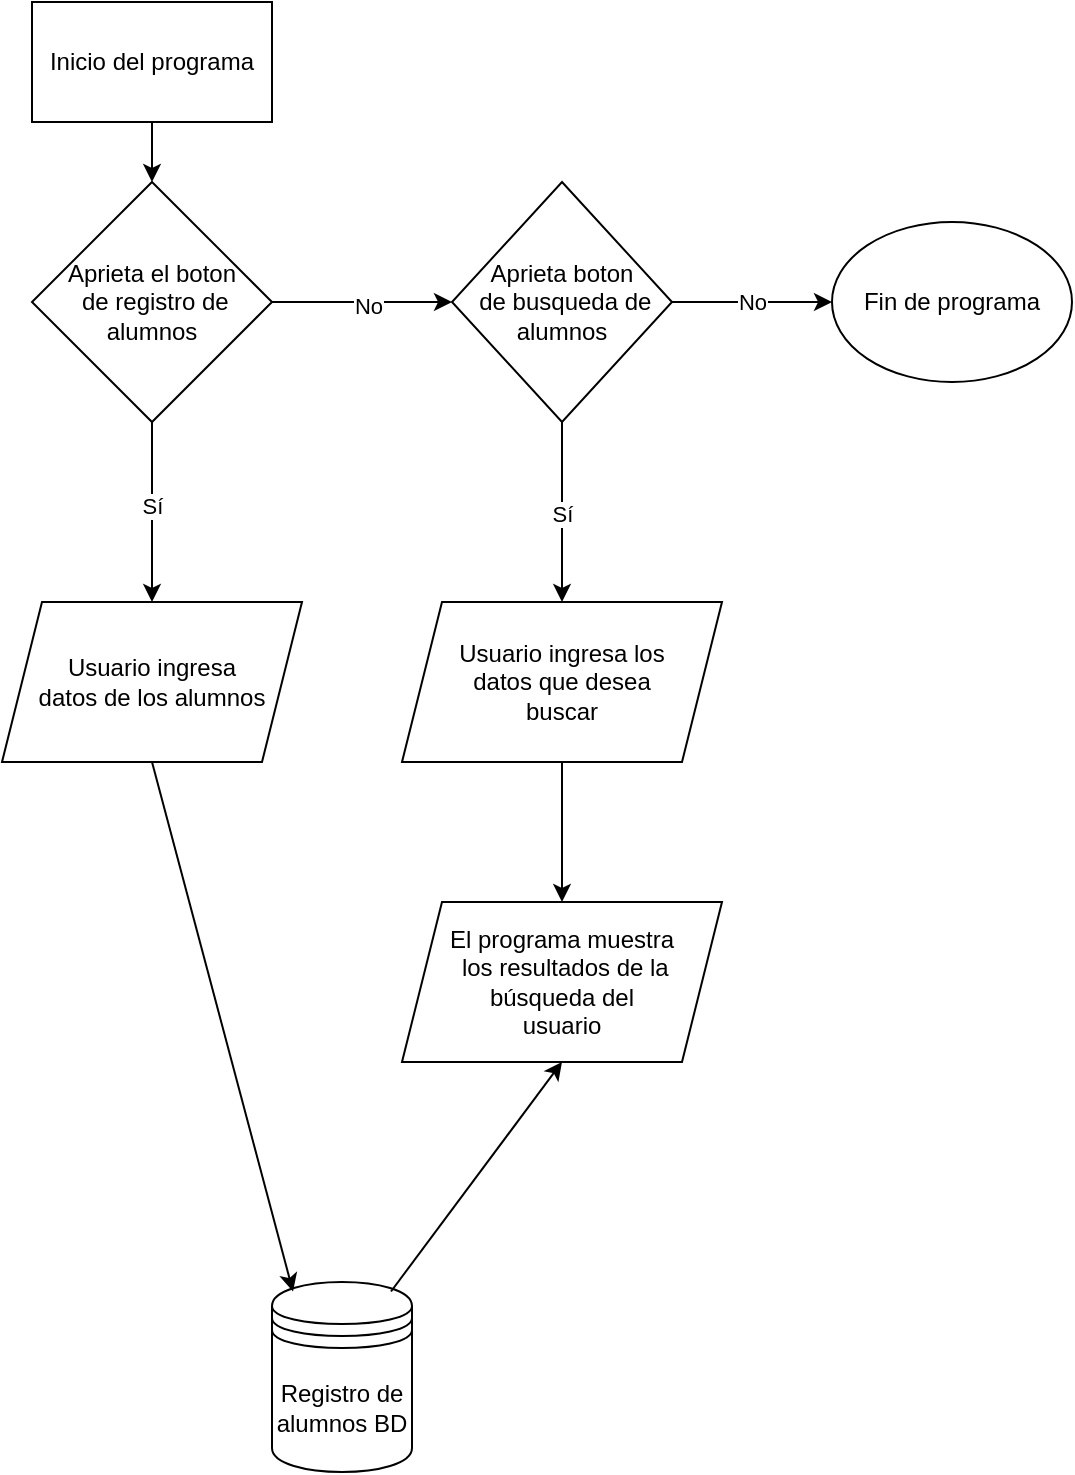 <mxfile version="22.0.8" type="github">
  <diagram name="Página-1" id="WKfGE_DKbpOlmvXQyAlF">
    <mxGraphModel dx="540" dy="489" grid="1" gridSize="10" guides="1" tooltips="1" connect="1" arrows="1" fold="1" page="1" pageScale="1" pageWidth="827" pageHeight="1169" math="0" shadow="0">
      <root>
        <mxCell id="0" />
        <mxCell id="1" parent="0" />
        <mxCell id="1IwwLl-TOFkEu13xddC0-7" value="" style="edgeStyle=orthogonalEdgeStyle;rounded=0;orthogonalLoop=1;jettySize=auto;html=1;" edge="1" parent="1" source="1IwwLl-TOFkEu13xddC0-1" target="1IwwLl-TOFkEu13xddC0-6">
          <mxGeometry relative="1" as="geometry" />
        </mxCell>
        <mxCell id="1IwwLl-TOFkEu13xddC0-1" value="Inicio del programa" style="rounded=0;whiteSpace=wrap;html=1;" vertex="1" parent="1">
          <mxGeometry x="240" y="120" width="120" height="60" as="geometry" />
        </mxCell>
        <mxCell id="1IwwLl-TOFkEu13xddC0-9" value="" style="edgeStyle=orthogonalEdgeStyle;rounded=0;orthogonalLoop=1;jettySize=auto;html=1;" edge="1" parent="1" source="1IwwLl-TOFkEu13xddC0-6" target="1IwwLl-TOFkEu13xddC0-8">
          <mxGeometry relative="1" as="geometry" />
        </mxCell>
        <mxCell id="1IwwLl-TOFkEu13xddC0-10" value="No" style="edgeLabel;html=1;align=center;verticalAlign=middle;resizable=0;points=[];" vertex="1" connectable="0" parent="1IwwLl-TOFkEu13xddC0-9">
          <mxGeometry x="0.059" y="-2" relative="1" as="geometry">
            <mxPoint as="offset" />
          </mxGeometry>
        </mxCell>
        <mxCell id="1IwwLl-TOFkEu13xddC0-6" value="Aprieta el boton&lt;br&gt;&amp;nbsp;de registro de&lt;br&gt;alumnos" style="rhombus;whiteSpace=wrap;html=1;rounded=0;" vertex="1" parent="1">
          <mxGeometry x="240" y="210" width="120" height="120" as="geometry" />
        </mxCell>
        <mxCell id="1IwwLl-TOFkEu13xddC0-8" value="Aprieta boton&lt;br&gt;&amp;nbsp;de busqueda de alumnos" style="rhombus;whiteSpace=wrap;html=1;rounded=0;" vertex="1" parent="1">
          <mxGeometry x="450" y="210" width="110" height="120" as="geometry" />
        </mxCell>
        <mxCell id="1IwwLl-TOFkEu13xddC0-14" value="Usuario ingresa &lt;br&gt;datos de los alumnos" style="shape=parallelogram;perimeter=parallelogramPerimeter;whiteSpace=wrap;html=1;fixedSize=1;" vertex="1" parent="1">
          <mxGeometry x="225" y="420" width="150" height="80" as="geometry" />
        </mxCell>
        <mxCell id="1IwwLl-TOFkEu13xddC0-15" value="" style="endArrow=classic;html=1;rounded=0;exitX=0.5;exitY=1;exitDx=0;exitDy=0;entryX=0.5;entryY=0;entryDx=0;entryDy=0;" edge="1" parent="1" source="1IwwLl-TOFkEu13xddC0-6" target="1IwwLl-TOFkEu13xddC0-14">
          <mxGeometry width="50" height="50" relative="1" as="geometry">
            <mxPoint x="290" y="470" as="sourcePoint" />
            <mxPoint x="340" y="420" as="targetPoint" />
          </mxGeometry>
        </mxCell>
        <mxCell id="1IwwLl-TOFkEu13xddC0-16" value="Sí" style="edgeLabel;html=1;align=center;verticalAlign=middle;resizable=0;points=[];" vertex="1" connectable="0" parent="1IwwLl-TOFkEu13xddC0-15">
          <mxGeometry x="-0.082" relative="1" as="geometry">
            <mxPoint as="offset" />
          </mxGeometry>
        </mxCell>
        <mxCell id="1IwwLl-TOFkEu13xddC0-17" value="Registro de&lt;br&gt;alumnos BD" style="shape=datastore;whiteSpace=wrap;html=1;" vertex="1" parent="1">
          <mxGeometry x="360" y="760" width="70" height="95" as="geometry" />
        </mxCell>
        <mxCell id="1IwwLl-TOFkEu13xddC0-19" value="" style="endArrow=classic;html=1;rounded=0;exitX=0.5;exitY=1;exitDx=0;exitDy=0;entryX=0.15;entryY=0.05;entryDx=0;entryDy=0;entryPerimeter=0;" edge="1" parent="1" source="1IwwLl-TOFkEu13xddC0-14" target="1IwwLl-TOFkEu13xddC0-17">
          <mxGeometry width="50" height="50" relative="1" as="geometry">
            <mxPoint x="270" y="460" as="sourcePoint" />
            <mxPoint x="320" y="410" as="targetPoint" />
          </mxGeometry>
        </mxCell>
        <mxCell id="1IwwLl-TOFkEu13xddC0-20" value="Fin de programa" style="ellipse;whiteSpace=wrap;html=1;" vertex="1" parent="1">
          <mxGeometry x="640" y="230" width="120" height="80" as="geometry" />
        </mxCell>
        <mxCell id="1IwwLl-TOFkEu13xddC0-21" value="" style="endArrow=classic;html=1;rounded=0;exitX=1;exitY=0.5;exitDx=0;exitDy=0;" edge="1" parent="1" source="1IwwLl-TOFkEu13xddC0-8" target="1IwwLl-TOFkEu13xddC0-20">
          <mxGeometry width="50" height="50" relative="1" as="geometry">
            <mxPoint x="450" y="460" as="sourcePoint" />
            <mxPoint x="500" y="410" as="targetPoint" />
          </mxGeometry>
        </mxCell>
        <mxCell id="1IwwLl-TOFkEu13xddC0-25" value="No" style="edgeLabel;html=1;align=center;verticalAlign=middle;resizable=0;points=[];" vertex="1" connectable="0" parent="1IwwLl-TOFkEu13xddC0-21">
          <mxGeometry relative="1" as="geometry">
            <mxPoint as="offset" />
          </mxGeometry>
        </mxCell>
        <mxCell id="1IwwLl-TOFkEu13xddC0-26" value="Usuario ingresa los&lt;br&gt;datos que desea&lt;br&gt;buscar" style="shape=parallelogram;perimeter=parallelogramPerimeter;whiteSpace=wrap;html=1;fixedSize=1;" vertex="1" parent="1">
          <mxGeometry x="425" y="420" width="160" height="80" as="geometry" />
        </mxCell>
        <mxCell id="1IwwLl-TOFkEu13xddC0-27" value="" style="endArrow=classic;html=1;rounded=0;exitX=0.5;exitY=1;exitDx=0;exitDy=0;" edge="1" parent="1" source="1IwwLl-TOFkEu13xddC0-8" target="1IwwLl-TOFkEu13xddC0-26">
          <mxGeometry width="50" height="50" relative="1" as="geometry">
            <mxPoint x="450" y="460" as="sourcePoint" />
            <mxPoint x="500" y="410" as="targetPoint" />
          </mxGeometry>
        </mxCell>
        <mxCell id="1IwwLl-TOFkEu13xddC0-32" value="Sí" style="edgeLabel;html=1;align=center;verticalAlign=middle;resizable=0;points=[];" vertex="1" connectable="0" parent="1IwwLl-TOFkEu13xddC0-27">
          <mxGeometry x="0.015" relative="1" as="geometry">
            <mxPoint as="offset" />
          </mxGeometry>
        </mxCell>
        <mxCell id="1IwwLl-TOFkEu13xddC0-29" value="El programa muestra&lt;br&gt;&amp;nbsp;los resultados de la&lt;br&gt;búsqueda del&lt;br&gt;usuario" style="shape=parallelogram;perimeter=parallelogramPerimeter;whiteSpace=wrap;html=1;fixedSize=1;" vertex="1" parent="1">
          <mxGeometry x="425" y="570" width="160" height="80" as="geometry" />
        </mxCell>
        <mxCell id="1IwwLl-TOFkEu13xddC0-30" value="" style="endArrow=classic;html=1;rounded=0;exitX=0.5;exitY=1;exitDx=0;exitDy=0;entryX=0.5;entryY=0;entryDx=0;entryDy=0;" edge="1" parent="1" source="1IwwLl-TOFkEu13xddC0-26" target="1IwwLl-TOFkEu13xddC0-29">
          <mxGeometry width="50" height="50" relative="1" as="geometry">
            <mxPoint x="450" y="660" as="sourcePoint" />
            <mxPoint x="500" y="610" as="targetPoint" />
          </mxGeometry>
        </mxCell>
        <mxCell id="1IwwLl-TOFkEu13xddC0-31" value="" style="endArrow=classic;html=1;rounded=0;exitX=0.85;exitY=0.05;exitDx=0;exitDy=0;exitPerimeter=0;entryX=0.5;entryY=1;entryDx=0;entryDy=0;" edge="1" parent="1" source="1IwwLl-TOFkEu13xddC0-17" target="1IwwLl-TOFkEu13xddC0-29">
          <mxGeometry width="50" height="50" relative="1" as="geometry">
            <mxPoint x="450" y="660" as="sourcePoint" />
            <mxPoint x="500" y="610" as="targetPoint" />
          </mxGeometry>
        </mxCell>
      </root>
    </mxGraphModel>
  </diagram>
</mxfile>
